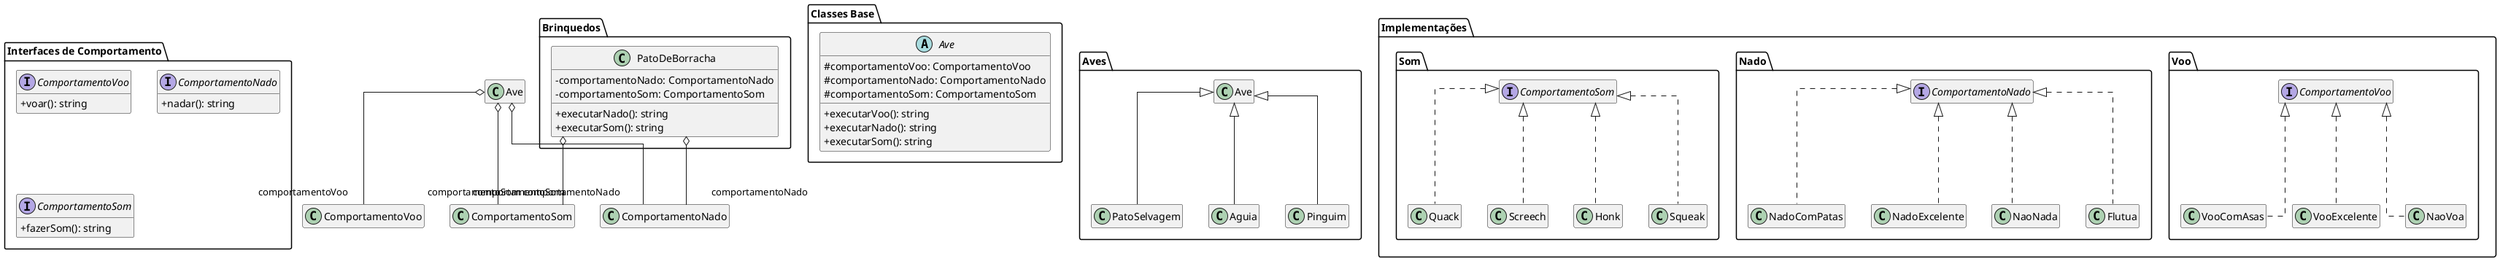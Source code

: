 @startuml
' Skin para legibilidade
skinparam classAttributeIconSize 0
skinparam linetype ortho
hide empty members

' --- Interfaces de Comportamento ---
package "Interfaces de Comportamento" {
  interface ComportamentoVoo {
    + voar(): string
  }
  interface ComportamentoNado {
    + nadar(): string
  }
  interface ComportamentoSom {
    + fazerSom(): string
  }
}

' --- Classe Base Abstrata ---
package "Classes Base" {
  abstract class Ave {
    # comportamentoVoo: ComportamentoVoo
    # comportamentoNado: ComportamentoNado
    # comportamentoSom: ComportamentoSom
    + executarVoo(): string
    + executarNado(): string
    + executarSom(): string
  }
}

' --- Classes Concretas (Aves) ---
package "Aves" {
  class PatoSelvagem extends Ave
  class Aguia extends Ave
  class Pinguim extends Ave
}

' --- Classe Independente (Brinquedo) ---
package "Brinquedos" {
  class PatoDeBorracha {
    - comportamentoNado: ComportamentoNado
    - comportamentoSom: ComportamentoSom
    + executarNado(): string
    + executarSom(): string
  }
}

' --- Implementações dos Comportamentos ---
package "Implementações" {
  package "Voo" {
    class VooComAsas implements ComportamentoVoo
    class VooExcelente implements ComportamentoVoo
    class NaoVoa implements ComportamentoVoo
  }
  package "Nado" {
    class NadoComPatas implements ComportamentoNado
    class NadoExcelente implements ComportamentoNado
    class NaoNada implements ComportamentoNado
    class Flutua implements ComportamentoNado
  }
  package "Som" {
    class Quack implements ComportamentoSom
    class Screech implements ComportamentoSom
    class Honk implements ComportamentoSom
    class Squeak implements ComportamentoSom
  }
}


' --- Relações de Composição (A parte mais importante!) ---

' "Ave" TEM UM "Comportamento" (Composição)
Ave o-- "comportamentoVoo" ComportamentoVoo
Ave o-- "comportamentoNado" ComportamentoNado
Ave o-- "comportamentoSom" ComportamentoSom

' "PatoDeBorracha" TAMBÉM TEM UM "Comportamento" (Composição)
' É aqui que a mágica acontece!
PatoDeBorracha o-- "comportamentoNado" ComportamentoNado
PatoDeBorracha o-- "comportamentoSom" ComportamentoSom

@enduml